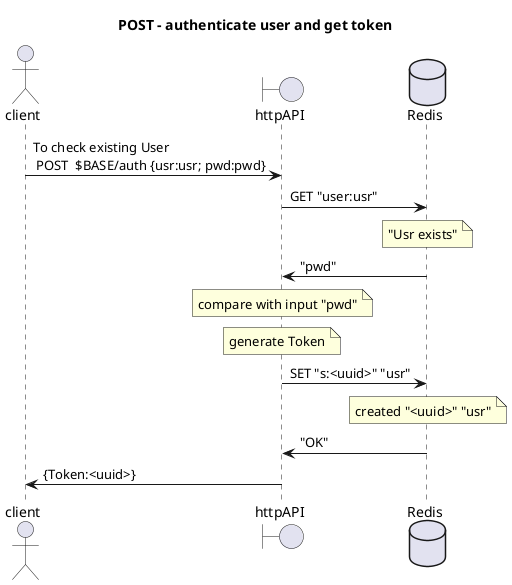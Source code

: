 @startuml

title "POST - authenticate user and get token"

actor client
boundary "httpAPI"
database Redis

client -> httpAPI : To check existing User \n POST  $BASE/auth {usr:usr; pwd:pwd}
httpAPI -> Redis : GET "user:usr"
note  over Redis: "Usr exists"
Redis -> httpAPI : "pwd"
note over httpAPI : compare with input "pwd"
note over httpAPI: generate Token
httpAPI -> Redis: SET "s:<uuid>" "usr"
note over Redis: created "<uuid>" "usr"
Redis -> httpAPI : "OK"
httpAPI-> client : {Token:<uuid>}

@enduml
